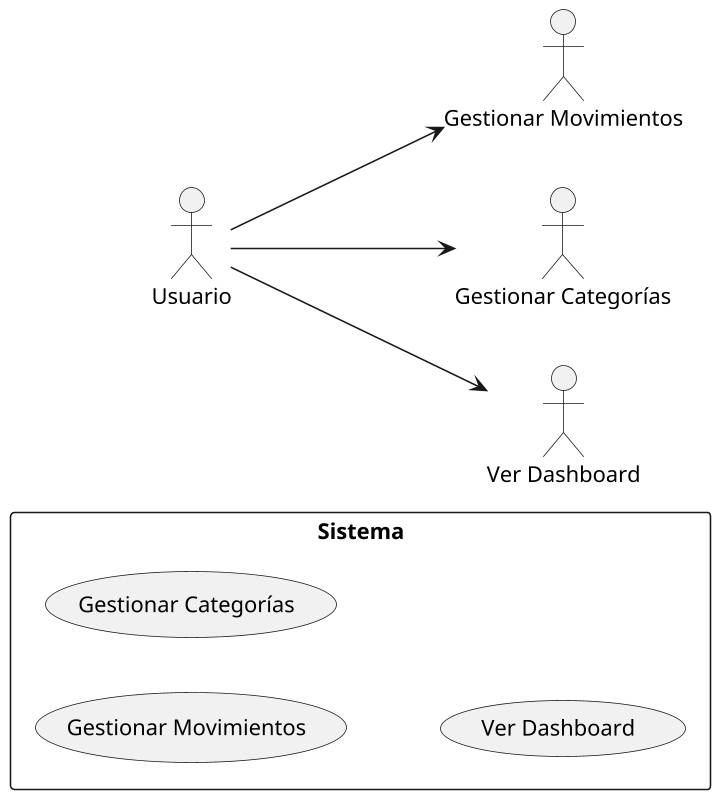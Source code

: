 @startuml casos_de_uso
left to right direction
skinparam dpi 150
actor Usuario
rectangle Sistema {
  ("Gestionar Movimientos")
  ("Gestionar Categorías")
  ("Ver Dashboard")
}
Usuario --> "Gestionar Movimientos"
Usuario --> "Gestionar Categorías"
Usuario --> "Ver Dashboard"
@enduml
